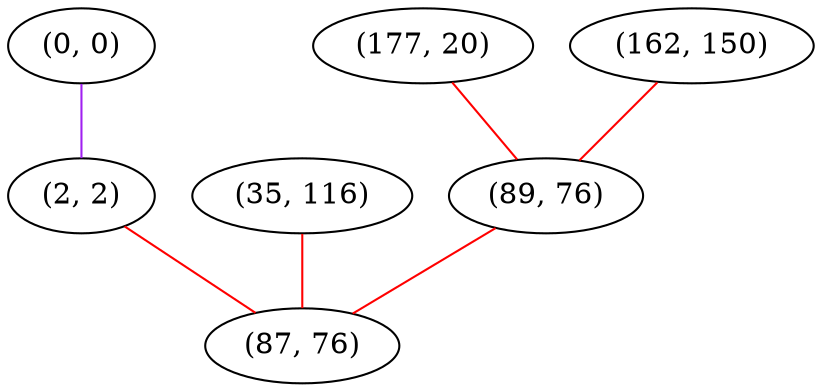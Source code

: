 graph "" {
"(0, 0)";
"(35, 116)";
"(177, 20)";
"(162, 150)";
"(89, 76)";
"(2, 2)";
"(87, 76)";
"(0, 0)" -- "(2, 2)"  [color=purple, key=0, weight=4];
"(35, 116)" -- "(87, 76)"  [color=red, key=0, weight=1];
"(177, 20)" -- "(89, 76)"  [color=red, key=0, weight=1];
"(162, 150)" -- "(89, 76)"  [color=red, key=0, weight=1];
"(89, 76)" -- "(87, 76)"  [color=red, key=0, weight=1];
"(2, 2)" -- "(87, 76)"  [color=red, key=0, weight=1];
}
